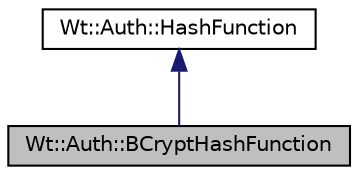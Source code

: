 digraph "Wt::Auth::BCryptHashFunction"
{
 // LATEX_PDF_SIZE
  edge [fontname="Helvetica",fontsize="10",labelfontname="Helvetica",labelfontsize="10"];
  node [fontname="Helvetica",fontsize="10",shape=record];
  Node1 [label="Wt::Auth::BCryptHashFunction",height=0.2,width=0.4,color="black", fillcolor="grey75", style="filled", fontcolor="black",tooltip="An cryptographic hash function that implements bcrypt."];
  Node2 -> Node1 [dir="back",color="midnightblue",fontsize="10",style="solid"];
  Node2 [label="Wt::Auth::HashFunction",height=0.2,width=0.4,color="black", fillcolor="white", style="filled",URL="$classWt_1_1Auth_1_1HashFunction.html",tooltip="An abstract cryptographic hash function interface."];
}
